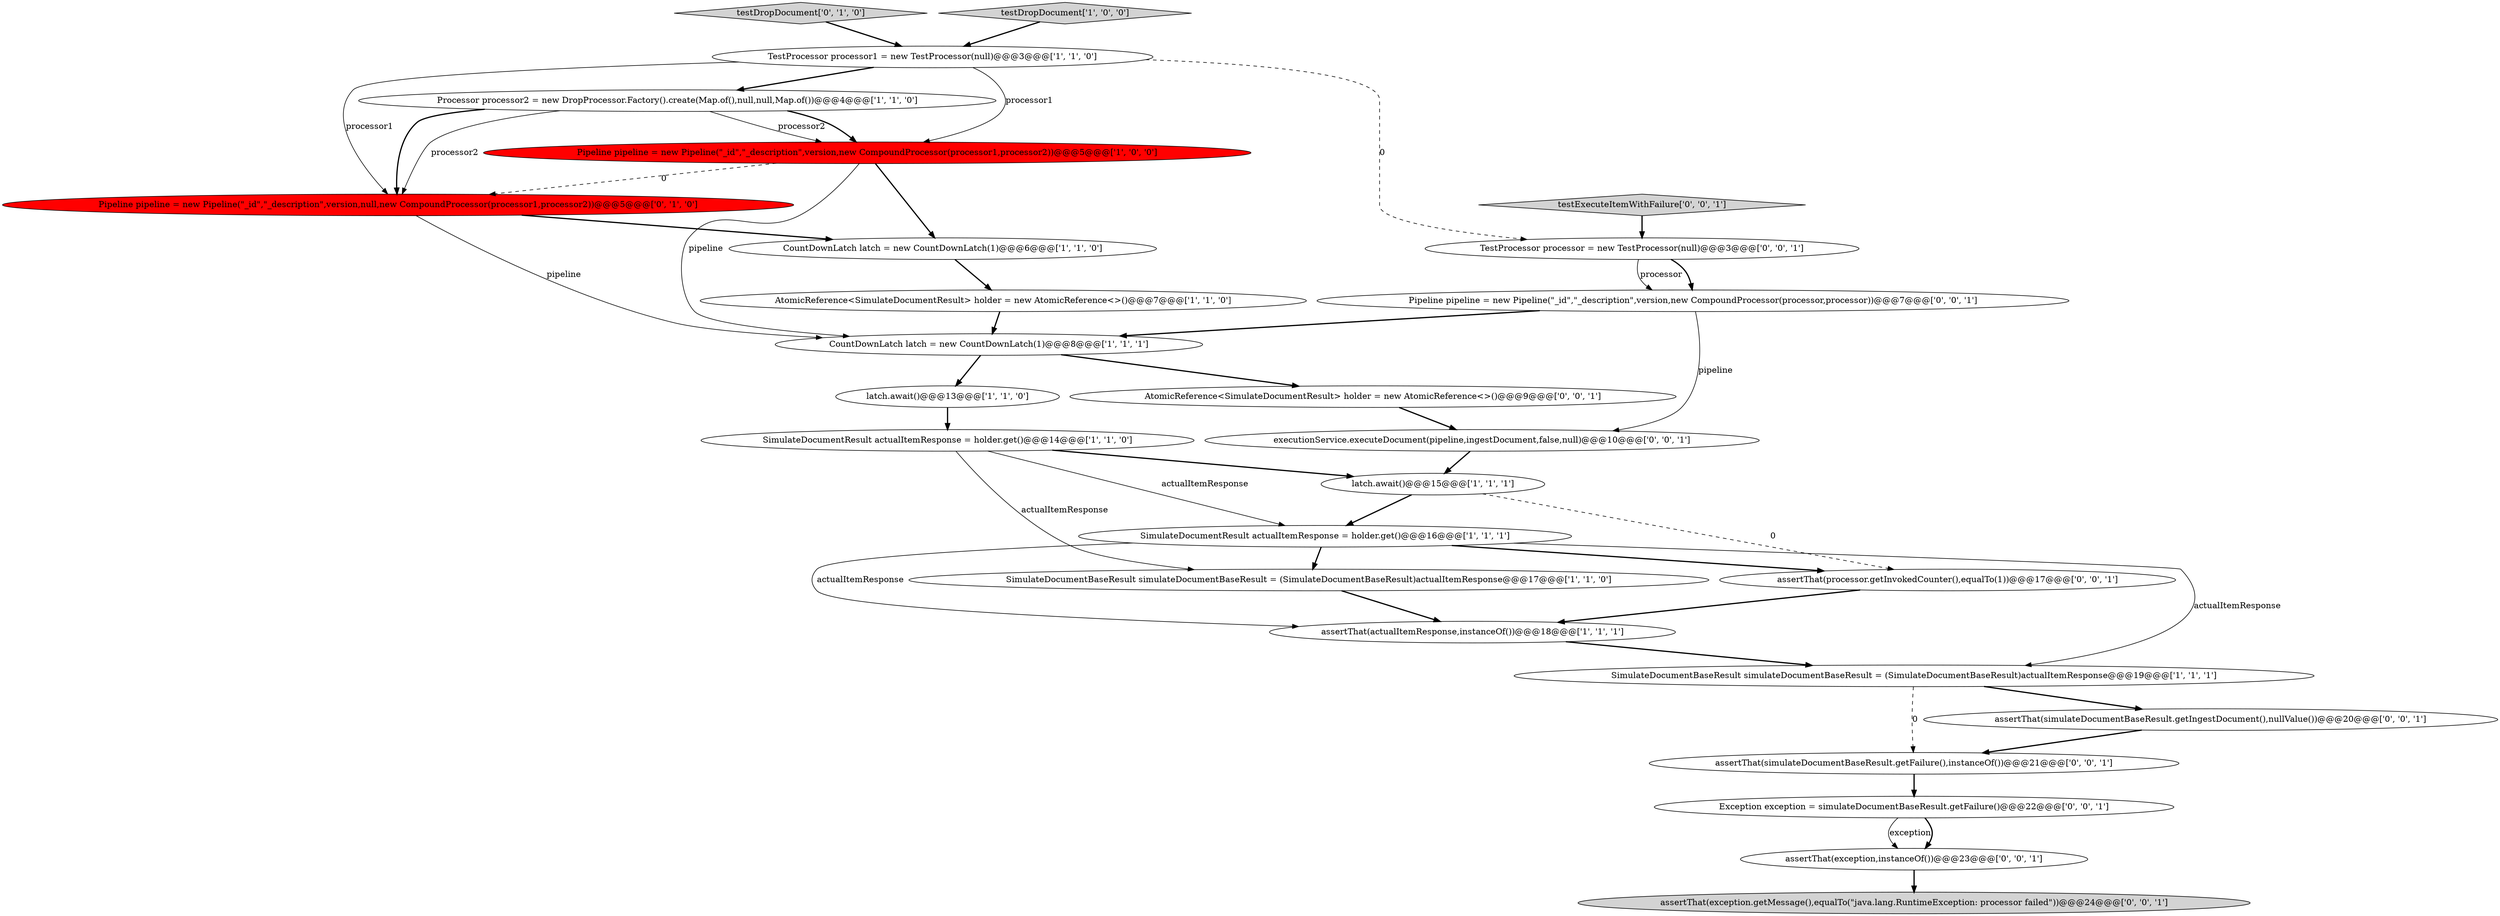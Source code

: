 digraph {
25 [style = filled, label = "AtomicReference<SimulateDocumentResult> holder = new AtomicReference<>()@@@9@@@['0', '0', '1']", fillcolor = white, shape = ellipse image = "AAA0AAABBB3BBB"];
20 [style = filled, label = "TestProcessor processor = new TestProcessor(null)@@@3@@@['0', '0', '1']", fillcolor = white, shape = ellipse image = "AAA0AAABBB3BBB"];
9 [style = filled, label = "SimulateDocumentBaseResult simulateDocumentBaseResult = (SimulateDocumentBaseResult)actualItemResponse@@@19@@@['1', '1', '1']", fillcolor = white, shape = ellipse image = "AAA0AAABBB1BBB"];
23 [style = filled, label = "Exception exception = simulateDocumentBaseResult.getFailure()@@@22@@@['0', '0', '1']", fillcolor = white, shape = ellipse image = "AAA0AAABBB3BBB"];
3 [style = filled, label = "Pipeline pipeline = new Pipeline(\"_id\",\"_description\",version,new CompoundProcessor(processor1,processor2))@@@5@@@['1', '0', '0']", fillcolor = red, shape = ellipse image = "AAA1AAABBB1BBB"];
6 [style = filled, label = "latch.await()@@@15@@@['1', '1', '1']", fillcolor = white, shape = ellipse image = "AAA0AAABBB1BBB"];
1 [style = filled, label = "assertThat(actualItemResponse,instanceOf())@@@18@@@['1', '1', '1']", fillcolor = white, shape = ellipse image = "AAA0AAABBB1BBB"];
26 [style = filled, label = "Pipeline pipeline = new Pipeline(\"_id\",\"_description\",version,new CompoundProcessor(processor,processor))@@@7@@@['0', '0', '1']", fillcolor = white, shape = ellipse image = "AAA0AAABBB3BBB"];
22 [style = filled, label = "assertThat(simulateDocumentBaseResult.getIngestDocument(),nullValue())@@@20@@@['0', '0', '1']", fillcolor = white, shape = ellipse image = "AAA0AAABBB3BBB"];
17 [style = filled, label = "assertThat(processor.getInvokedCounter(),equalTo(1))@@@17@@@['0', '0', '1']", fillcolor = white, shape = ellipse image = "AAA0AAABBB3BBB"];
14 [style = filled, label = "Pipeline pipeline = new Pipeline(\"_id\",\"_description\",version,null,new CompoundProcessor(processor1,processor2))@@@5@@@['0', '1', '0']", fillcolor = red, shape = ellipse image = "AAA1AAABBB2BBB"];
8 [style = filled, label = "CountDownLatch latch = new CountDownLatch(1)@@@6@@@['1', '1', '0']", fillcolor = white, shape = ellipse image = "AAA0AAABBB1BBB"];
16 [style = filled, label = "testExecuteItemWithFailure['0', '0', '1']", fillcolor = lightgray, shape = diamond image = "AAA0AAABBB3BBB"];
2 [style = filled, label = "AtomicReference<SimulateDocumentResult> holder = new AtomicReference<>()@@@7@@@['1', '1', '0']", fillcolor = white, shape = ellipse image = "AAA0AAABBB1BBB"];
7 [style = filled, label = "CountDownLatch latch = new CountDownLatch(1)@@@8@@@['1', '1', '1']", fillcolor = white, shape = ellipse image = "AAA0AAABBB1BBB"];
18 [style = filled, label = "assertThat(exception,instanceOf())@@@23@@@['0', '0', '1']", fillcolor = white, shape = ellipse image = "AAA0AAABBB3BBB"];
15 [style = filled, label = "testDropDocument['0', '1', '0']", fillcolor = lightgray, shape = diamond image = "AAA0AAABBB2BBB"];
13 [style = filled, label = "SimulateDocumentBaseResult simulateDocumentBaseResult = (SimulateDocumentBaseResult)actualItemResponse@@@17@@@['1', '1', '0']", fillcolor = white, shape = ellipse image = "AAA0AAABBB1BBB"];
21 [style = filled, label = "assertThat(exception.getMessage(),equalTo(\"java.lang.RuntimeException: processor failed\"))@@@24@@@['0', '0', '1']", fillcolor = lightgray, shape = ellipse image = "AAA0AAABBB3BBB"];
10 [style = filled, label = "latch.await()@@@13@@@['1', '1', '0']", fillcolor = white, shape = ellipse image = "AAA0AAABBB1BBB"];
4 [style = filled, label = "SimulateDocumentResult actualItemResponse = holder.get()@@@14@@@['1', '1', '0']", fillcolor = white, shape = ellipse image = "AAA0AAABBB1BBB"];
24 [style = filled, label = "executionService.executeDocument(pipeline,ingestDocument,false,null)@@@10@@@['0', '0', '1']", fillcolor = white, shape = ellipse image = "AAA0AAABBB3BBB"];
5 [style = filled, label = "TestProcessor processor1 = new TestProcessor(null)@@@3@@@['1', '1', '0']", fillcolor = white, shape = ellipse image = "AAA0AAABBB1BBB"];
12 [style = filled, label = "Processor processor2 = new DropProcessor.Factory().create(Map.of(),null,null,Map.of())@@@4@@@['1', '1', '0']", fillcolor = white, shape = ellipse image = "AAA0AAABBB1BBB"];
19 [style = filled, label = "assertThat(simulateDocumentBaseResult.getFailure(),instanceOf())@@@21@@@['0', '0', '1']", fillcolor = white, shape = ellipse image = "AAA0AAABBB3BBB"];
0 [style = filled, label = "SimulateDocumentResult actualItemResponse = holder.get()@@@16@@@['1', '1', '1']", fillcolor = white, shape = ellipse image = "AAA0AAABBB1BBB"];
11 [style = filled, label = "testDropDocument['1', '0', '0']", fillcolor = lightgray, shape = diamond image = "AAA0AAABBB1BBB"];
9->22 [style = bold, label=""];
4->13 [style = solid, label="actualItemResponse"];
3->7 [style = solid, label="pipeline"];
26->7 [style = bold, label=""];
0->13 [style = bold, label=""];
17->1 [style = bold, label=""];
22->19 [style = bold, label=""];
7->10 [style = bold, label=""];
4->6 [style = bold, label=""];
20->26 [style = bold, label=""];
0->17 [style = bold, label=""];
5->3 [style = solid, label="processor1"];
0->9 [style = solid, label="actualItemResponse"];
5->14 [style = solid, label="processor1"];
23->18 [style = solid, label="exception"];
6->17 [style = dashed, label="0"];
6->0 [style = bold, label=""];
12->3 [style = solid, label="processor2"];
13->1 [style = bold, label=""];
15->5 [style = bold, label=""];
1->9 [style = bold, label=""];
26->24 [style = solid, label="pipeline"];
5->20 [style = dashed, label="0"];
9->19 [style = dashed, label="0"];
25->24 [style = bold, label=""];
11->5 [style = bold, label=""];
0->1 [style = solid, label="actualItemResponse"];
4->0 [style = solid, label="actualItemResponse"];
8->2 [style = bold, label=""];
5->12 [style = bold, label=""];
3->8 [style = bold, label=""];
19->23 [style = bold, label=""];
12->14 [style = bold, label=""];
10->4 [style = bold, label=""];
20->26 [style = solid, label="processor"];
14->8 [style = bold, label=""];
12->3 [style = bold, label=""];
7->25 [style = bold, label=""];
14->7 [style = solid, label="pipeline"];
2->7 [style = bold, label=""];
18->21 [style = bold, label=""];
3->14 [style = dashed, label="0"];
24->6 [style = bold, label=""];
16->20 [style = bold, label=""];
12->14 [style = solid, label="processor2"];
23->18 [style = bold, label=""];
}
